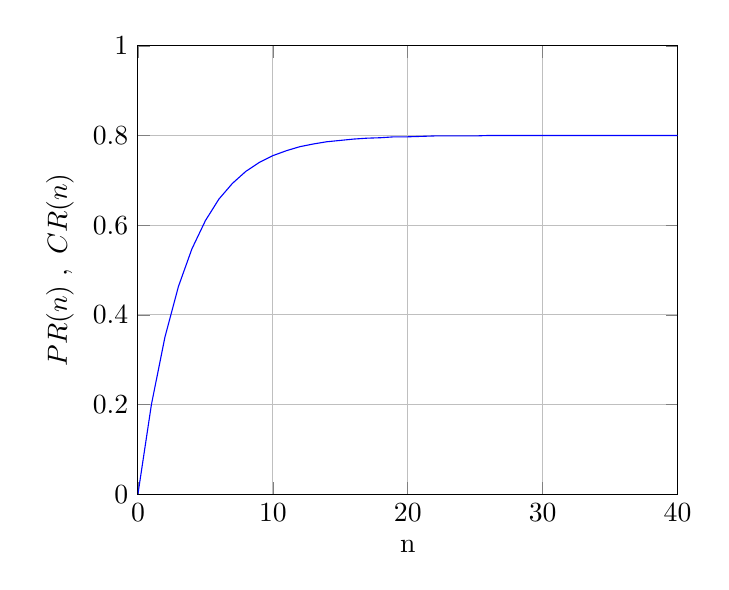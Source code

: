 \pgfplotsset{every axis legend/.style={
  at={(0.99,0.5)},anchor=east,
  shape=rectangle,fill=white,draw=black,
  inner xsep=3pt,inner ysep=2pt,nodes={inner sep=2pt,text depth=0.15em}
 }
}
\begin{tikzpicture}
  \begin{axis}[
    xlabel=n,ylabel={$PR(n) \ , \ CR(n)$},xmin=0,xmax=40,
    ymin=0,ymax=1,grid=major]
    \addplot[blue,mark=none]  coordinates {
    (0,0)
    (1,0.2)
    (2,0.35)
    (3,0.463)
    (4,0.547)
    (5,0.61)
    (6,0.658)
    (7,0.693)
    (8,0.72)
    (9,0.74)
    (10,0.755)
    (11,0.766)
    (12,0.775)
    (13,0.781)
    (14,0.786)
    (15,0.789)
    (16,0.792)
    (17,0.794)
    (18,0.795)
    (19,0.797)
    (20,0.797)
    (21,0.798)
    (22,0.799)
    (23,0.799)
    (24,0.799)
    (25,0.799)
    (26,0.8)
    (27,0.8)
    (28,0.8)
    (29,0.8)
    (30,0.8)
    (31,0.8)
    (32,0.8)
    (33,0.8)
    (34,0.8)
    (35,0.8)
    (36,0.8)
    (37,0.8)
    (38,0.8)
    (39,0.8)
    (40,0.8)
    };
  \end{axis}
\end{tikzpicture}
		